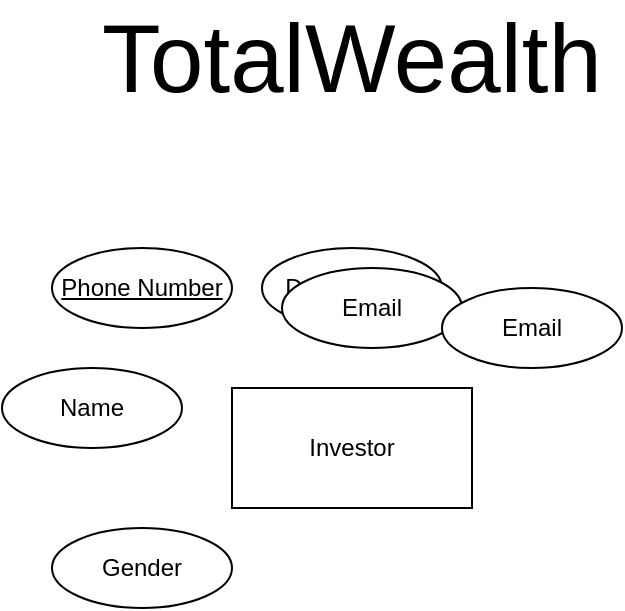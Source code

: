 <mxfile version="26.0.6">
  <diagram id="R2lEEEUBdFMjLlhIrx00" name="Page-1">
    <mxGraphModel dx="1122" dy="761" grid="1" gridSize="10" guides="1" tooltips="1" connect="1" arrows="1" fold="1" page="1" pageScale="1" pageWidth="850" pageHeight="1100" math="0" shadow="0" extFonts="Permanent Marker^https://fonts.googleapis.com/css?family=Permanent+Marker">
      <root>
        <mxCell id="0" />
        <mxCell id="1" parent="0" />
        <mxCell id="jGQEgdZFkRiwD0r1BW9m-1" value="Investor" style="rounded=0;whiteSpace=wrap;html=1;" vertex="1" parent="1">
          <mxGeometry x="365" y="230" width="120" height="60" as="geometry" />
        </mxCell>
        <mxCell id="jGQEgdZFkRiwD0r1BW9m-2" value="&lt;font style=&quot;font-size: 48px;&quot;&gt;TotalWealth&lt;/font&gt;" style="text;html=1;align=center;verticalAlign=middle;whiteSpace=wrap;rounded=0;" vertex="1" parent="1">
          <mxGeometry x="395" y="50" width="60" height="30" as="geometry" />
        </mxCell>
        <mxCell id="jGQEgdZFkRiwD0r1BW9m-3" value="&lt;u&gt;Phone Number&lt;/u&gt;" style="ellipse;whiteSpace=wrap;html=1;" vertex="1" parent="1">
          <mxGeometry x="275" y="160" width="90" height="40" as="geometry" />
        </mxCell>
        <mxCell id="jGQEgdZFkRiwD0r1BW9m-6" value="Date of Birth" style="ellipse;whiteSpace=wrap;html=1;" vertex="1" parent="1">
          <mxGeometry x="380" y="160" width="90" height="40" as="geometry" />
        </mxCell>
        <mxCell id="jGQEgdZFkRiwD0r1BW9m-7" value="Name" style="ellipse;whiteSpace=wrap;html=1;" vertex="1" parent="1">
          <mxGeometry x="250" y="220" width="90" height="40" as="geometry" />
        </mxCell>
        <mxCell id="jGQEgdZFkRiwD0r1BW9m-8" value="Gender" style="ellipse;whiteSpace=wrap;html=1;" vertex="1" parent="1">
          <mxGeometry x="275" y="300" width="90" height="40" as="geometry" />
        </mxCell>
        <mxCell id="jGQEgdZFkRiwD0r1BW9m-10" value="Email" style="ellipse;whiteSpace=wrap;html=1;" vertex="1" parent="1">
          <mxGeometry x="390" y="170" width="90" height="40" as="geometry" />
        </mxCell>
        <mxCell id="jGQEgdZFkRiwD0r1BW9m-11" value="Email" style="ellipse;whiteSpace=wrap;html=1;" vertex="1" parent="1">
          <mxGeometry x="470" y="180" width="90" height="40" as="geometry" />
        </mxCell>
      </root>
    </mxGraphModel>
  </diagram>
</mxfile>
